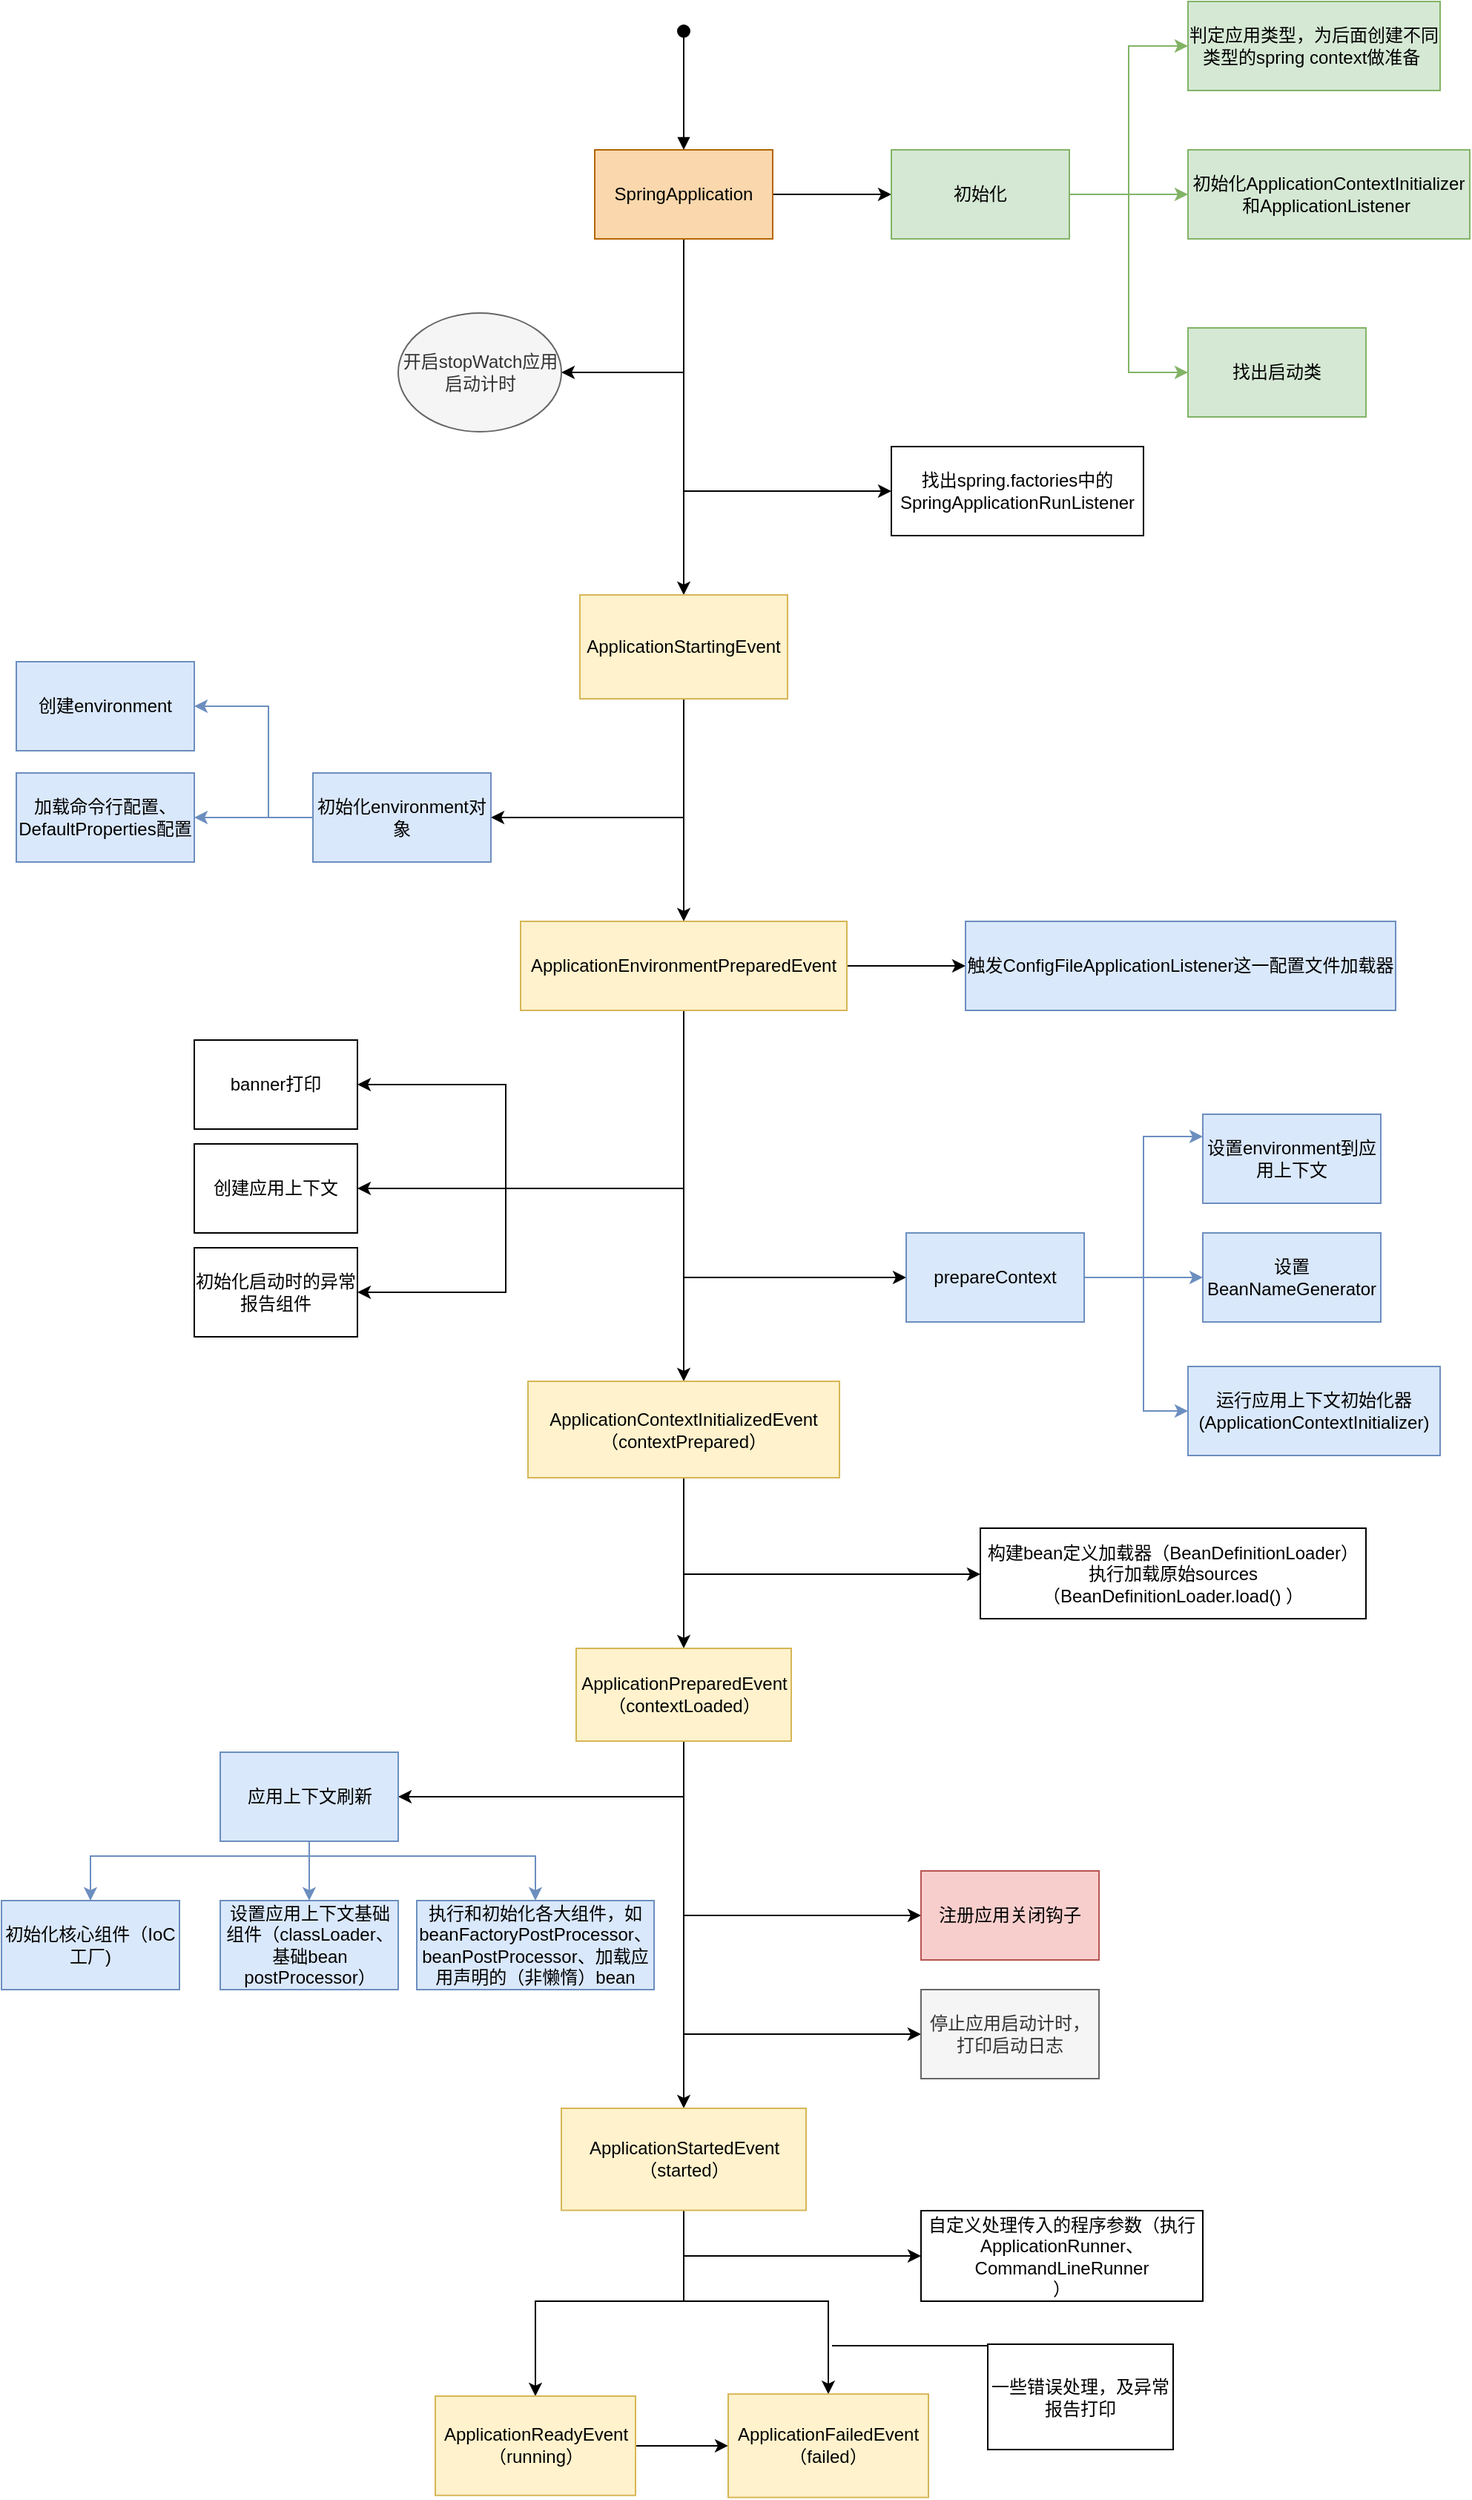<mxfile version="20.2.3" type="device"><diagram id="SwSoEqtsv3BrpRv4p8_Y" name="第 1 页"><mxGraphModel dx="2197" dy="796" grid="1" gridSize="10" guides="1" tooltips="1" connect="1" arrows="1" fold="1" page="1" pageScale="1" pageWidth="827" pageHeight="1169" math="0" shadow="0"><root><mxCell id="0"/><mxCell id="1" parent="0"/><mxCell id="d1EssZbmU8DvgIKIGwSA-3" value="" style="edgeStyle=orthogonalEdgeStyle;rounded=0;orthogonalLoop=1;jettySize=auto;html=1;" parent="1" source="d1EssZbmU8DvgIKIGwSA-1" target="d1EssZbmU8DvgIKIGwSA-2" edge="1"><mxGeometry relative="1" as="geometry"/></mxCell><mxCell id="d1EssZbmU8DvgIKIGwSA-23" value="" style="edgeStyle=orthogonalEdgeStyle;rounded=0;orthogonalLoop=1;jettySize=auto;html=1;" parent="1" source="d1EssZbmU8DvgIKIGwSA-1" target="d1EssZbmU8DvgIKIGwSA-22" edge="1"><mxGeometry relative="1" as="geometry"/></mxCell><mxCell id="d1EssZbmU8DvgIKIGwSA-32" style="edgeStyle=orthogonalEdgeStyle;rounded=0;orthogonalLoop=1;jettySize=auto;html=1;entryX=0;entryY=0.5;entryDx=0;entryDy=0;" parent="1" source="d1EssZbmU8DvgIKIGwSA-1" target="d1EssZbmU8DvgIKIGwSA-33" edge="1"><mxGeometry relative="1" as="geometry"><mxPoint x="440" y="540" as="targetPoint"/><Array as="points"><mxPoint x="300" y="470"/></Array></mxGeometry></mxCell><mxCell id="d1EssZbmU8DvgIKIGwSA-47" value="" style="edgeStyle=orthogonalEdgeStyle;rounded=0;orthogonalLoop=1;jettySize=auto;html=1;" parent="1" source="d1EssZbmU8DvgIKIGwSA-1" target="d1EssZbmU8DvgIKIGwSA-46" edge="1"><mxGeometry relative="1" as="geometry"><Array as="points"><mxPoint x="300" y="390"/></Array></mxGeometry></mxCell><mxCell id="d1EssZbmU8DvgIKIGwSA-1" value="SpringApplication" style="rounded=0;whiteSpace=wrap;html=1;fillColor=#fad7ac;strokeColor=#b46504;" parent="1" vertex="1"><mxGeometry x="240" y="240" width="120" height="60" as="geometry"/></mxCell><mxCell id="d1EssZbmU8DvgIKIGwSA-10" value="" style="edgeStyle=orthogonalEdgeStyle;rounded=0;orthogonalLoop=1;jettySize=auto;html=1;" parent="1" source="d1EssZbmU8DvgIKIGwSA-2" target="d1EssZbmU8DvgIKIGwSA-9" edge="1"><mxGeometry relative="1" as="geometry"/></mxCell><mxCell id="d1EssZbmU8DvgIKIGwSA-34" style="edgeStyle=orthogonalEdgeStyle;rounded=0;orthogonalLoop=1;jettySize=auto;html=1;entryX=1;entryY=0.5;entryDx=0;entryDy=0;" parent="1" source="d1EssZbmU8DvgIKIGwSA-2" target="d1EssZbmU8DvgIKIGwSA-36" edge="1"><mxGeometry relative="1" as="geometry"><mxPoint x="520" y="690" as="targetPoint"/><Array as="points"><mxPoint x="300" y="690"/></Array></mxGeometry></mxCell><mxCell id="d1EssZbmU8DvgIKIGwSA-2" value="ApplicationStartingEvent" style="rounded=0;whiteSpace=wrap;html=1;fillColor=#fff2cc;strokeColor=#d6b656;" parent="1" vertex="1"><mxGeometry x="230" y="540" width="140" height="70" as="geometry"/></mxCell><mxCell id="d1EssZbmU8DvgIKIGwSA-7" value="" style="html=1;verticalAlign=bottom;startArrow=oval;startFill=1;endArrow=block;startSize=8;rounded=0;entryX=0.5;entryY=0;entryDx=0;entryDy=0;" parent="1" target="d1EssZbmU8DvgIKIGwSA-1" edge="1"><mxGeometry width="60" relative="1" as="geometry"><mxPoint x="300" y="160" as="sourcePoint"/><mxPoint x="390" y="50" as="targetPoint"/></mxGeometry></mxCell><mxCell id="d1EssZbmU8DvgIKIGwSA-12" value="" style="edgeStyle=orthogonalEdgeStyle;rounded=0;orthogonalLoop=1;jettySize=auto;html=1;" parent="1" source="d1EssZbmU8DvgIKIGwSA-9" target="d1EssZbmU8DvgIKIGwSA-11" edge="1"><mxGeometry relative="1" as="geometry"/></mxCell><mxCell id="d1EssZbmU8DvgIKIGwSA-45" value="" style="edgeStyle=orthogonalEdgeStyle;rounded=0;orthogonalLoop=1;jettySize=auto;html=1;" parent="1" source="d1EssZbmU8DvgIKIGwSA-9" target="d1EssZbmU8DvgIKIGwSA-44" edge="1"><mxGeometry relative="1" as="geometry"/></mxCell><mxCell id="d1EssZbmU8DvgIKIGwSA-49" value="" style="edgeStyle=orthogonalEdgeStyle;rounded=0;orthogonalLoop=1;jettySize=auto;html=1;entryX=1;entryY=0.5;entryDx=0;entryDy=0;" parent="1" target="d1EssZbmU8DvgIKIGwSA-48" edge="1"><mxGeometry relative="1" as="geometry"><mxPoint x="300" y="820" as="sourcePoint"/><Array as="points"><mxPoint x="300" y="940"/></Array></mxGeometry></mxCell><mxCell id="d1EssZbmU8DvgIKIGwSA-51" value="" style="edgeStyle=orthogonalEdgeStyle;rounded=0;orthogonalLoop=1;jettySize=auto;html=1;entryX=1;entryY=0.5;entryDx=0;entryDy=0;" parent="1" target="d1EssZbmU8DvgIKIGwSA-50" edge="1"><mxGeometry relative="1" as="geometry"><mxPoint x="300" y="820" as="sourcePoint"/><Array as="points"><mxPoint x="300" y="940"/><mxPoint x="180" y="940"/><mxPoint x="180" y="870"/></Array></mxGeometry></mxCell><mxCell id="d1EssZbmU8DvgIKIGwSA-53" value="" style="edgeStyle=orthogonalEdgeStyle;rounded=0;orthogonalLoop=1;jettySize=auto;html=1;exitX=0.5;exitY=1;exitDx=0;exitDy=0;" parent="1" source="d1EssZbmU8DvgIKIGwSA-9" target="d1EssZbmU8DvgIKIGwSA-52" edge="1"><mxGeometry relative="1" as="geometry"><mxPoint x="320" y="810" as="sourcePoint"/><Array as="points"><mxPoint x="300" y="940"/><mxPoint x="180" y="940"/><mxPoint x="180" y="1010"/></Array></mxGeometry></mxCell><mxCell id="3a_epe5OYjExKKSM-6A9-2" value="" style="edgeStyle=orthogonalEdgeStyle;rounded=0;orthogonalLoop=1;jettySize=auto;html=1;" edge="1" parent="1" source="d1EssZbmU8DvgIKIGwSA-9" target="3a_epe5OYjExKKSM-6A9-1"><mxGeometry relative="1" as="geometry"><Array as="points"><mxPoint x="300" y="1000"/></Array></mxGeometry></mxCell><mxCell id="d1EssZbmU8DvgIKIGwSA-9" value="ApplicationEnvironmentPreparedEvent" style="rounded=0;whiteSpace=wrap;html=1;fillColor=#fff2cc;strokeColor=#d6b656;" parent="1" vertex="1"><mxGeometry x="190" y="760" width="220" height="60" as="geometry"/></mxCell><mxCell id="d1EssZbmU8DvgIKIGwSA-14" value="" style="edgeStyle=orthogonalEdgeStyle;rounded=0;orthogonalLoop=1;jettySize=auto;html=1;" parent="1" source="d1EssZbmU8DvgIKIGwSA-11" target="d1EssZbmU8DvgIKIGwSA-13" edge="1"><mxGeometry relative="1" as="geometry"/></mxCell><mxCell id="3a_epe5OYjExKKSM-6A9-13" value="" style="edgeStyle=orthogonalEdgeStyle;rounded=0;orthogonalLoop=1;jettySize=auto;html=1;" edge="1" parent="1" source="d1EssZbmU8DvgIKIGwSA-11" target="3a_epe5OYjExKKSM-6A9-12"><mxGeometry relative="1" as="geometry"><Array as="points"><mxPoint x="300" y="1200"/></Array></mxGeometry></mxCell><mxCell id="d1EssZbmU8DvgIKIGwSA-11" value="ApplicationContextInitializedEvent（contextPrepared）" style="whiteSpace=wrap;html=1;rounded=0;fillColor=#fff2cc;strokeColor=#d6b656;" parent="1" vertex="1"><mxGeometry x="195" y="1070" width="210" height="65" as="geometry"/></mxCell><mxCell id="d1EssZbmU8DvgIKIGwSA-16" value="" style="edgeStyle=orthogonalEdgeStyle;rounded=0;orthogonalLoop=1;jettySize=auto;html=1;" parent="1" source="d1EssZbmU8DvgIKIGwSA-13" target="d1EssZbmU8DvgIKIGwSA-15" edge="1"><mxGeometry relative="1" as="geometry"/></mxCell><mxCell id="3a_epe5OYjExKKSM-6A9-14" style="edgeStyle=orthogonalEdgeStyle;rounded=0;orthogonalLoop=1;jettySize=auto;html=1;" edge="1" parent="1" source="d1EssZbmU8DvgIKIGwSA-13" target="3a_epe5OYjExKKSM-6A9-15"><mxGeometry relative="1" as="geometry"><mxPoint x="110" y="1380" as="targetPoint"/><Array as="points"><mxPoint x="300" y="1350"/></Array></mxGeometry></mxCell><mxCell id="3a_epe5OYjExKKSM-6A9-26" value="" style="edgeStyle=orthogonalEdgeStyle;rounded=0;orthogonalLoop=1;jettySize=auto;html=1;entryX=0;entryY=0.5;entryDx=0;entryDy=0;" edge="1" parent="1" source="d1EssZbmU8DvgIKIGwSA-13" target="3a_epe5OYjExKKSM-6A9-25"><mxGeometry relative="1" as="geometry"><Array as="points"><mxPoint x="300" y="1430"/></Array></mxGeometry></mxCell><mxCell id="3a_epe5OYjExKKSM-6A9-29" value="" style="edgeStyle=orthogonalEdgeStyle;rounded=0;orthogonalLoop=1;jettySize=auto;html=1;" edge="1" parent="1" source="d1EssZbmU8DvgIKIGwSA-13" target="3a_epe5OYjExKKSM-6A9-28"><mxGeometry relative="1" as="geometry"><Array as="points"><mxPoint x="300" y="1510"/></Array></mxGeometry></mxCell><mxCell id="d1EssZbmU8DvgIKIGwSA-13" value="ApplicationPreparedEvent（contextLoaded）" style="whiteSpace=wrap;html=1;rounded=0;fillColor=#fff2cc;strokeColor=#d6b656;" parent="1" vertex="1"><mxGeometry x="227.5" y="1250" width="145" height="62.5" as="geometry"/></mxCell><mxCell id="d1EssZbmU8DvgIKIGwSA-18" value="" style="edgeStyle=orthogonalEdgeStyle;rounded=0;orthogonalLoop=1;jettySize=auto;html=1;" parent="1" source="d1EssZbmU8DvgIKIGwSA-15" target="d1EssZbmU8DvgIKIGwSA-17" edge="1"><mxGeometry relative="1" as="geometry"><Array as="points"><mxPoint x="300" y="1690"/><mxPoint x="200" y="1690"/></Array></mxGeometry></mxCell><mxCell id="3a_epe5OYjExKKSM-6A9-31" style="edgeStyle=orthogonalEdgeStyle;rounded=0;orthogonalLoop=1;jettySize=auto;html=1;entryX=0;entryY=0.5;entryDx=0;entryDy=0;" edge="1" parent="1" source="d1EssZbmU8DvgIKIGwSA-15" target="3a_epe5OYjExKKSM-6A9-32"><mxGeometry relative="1" as="geometry"><mxPoint x="460" y="1660" as="targetPoint"/><Array as="points"><mxPoint x="300" y="1660"/></Array></mxGeometry></mxCell><mxCell id="3a_epe5OYjExKKSM-6A9-35" style="edgeStyle=orthogonalEdgeStyle;rounded=0;orthogonalLoop=1;jettySize=auto;html=1;entryX=0.5;entryY=0;entryDx=0;entryDy=0;" edge="1" parent="1" source="d1EssZbmU8DvgIKIGwSA-15" target="d1EssZbmU8DvgIKIGwSA-19"><mxGeometry relative="1" as="geometry"><Array as="points"><mxPoint x="300" y="1690"/><mxPoint x="398" y="1690"/></Array></mxGeometry></mxCell><mxCell id="d1EssZbmU8DvgIKIGwSA-15" value="ApplicationStartedEvent（started）" style="whiteSpace=wrap;html=1;rounded=0;fillColor=#fff2cc;strokeColor=#d6b656;" parent="1" vertex="1"><mxGeometry x="217.5" y="1560" width="165" height="68.75" as="geometry"/></mxCell><mxCell id="d1EssZbmU8DvgIKIGwSA-20" value="" style="edgeStyle=orthogonalEdgeStyle;rounded=0;orthogonalLoop=1;jettySize=auto;html=1;" parent="1" source="d1EssZbmU8DvgIKIGwSA-17" target="d1EssZbmU8DvgIKIGwSA-19" edge="1"><mxGeometry relative="1" as="geometry"/></mxCell><mxCell id="d1EssZbmU8DvgIKIGwSA-17" value="ApplicationReadyEvent（running）" style="whiteSpace=wrap;html=1;rounded=0;fillColor=#fff2cc;strokeColor=#d6b656;" parent="1" vertex="1"><mxGeometry x="132.5" y="1754" width="135" height="66.88" as="geometry"/></mxCell><mxCell id="d1EssZbmU8DvgIKIGwSA-19" value="ApplicationFailedEvent（failed）" style="whiteSpace=wrap;html=1;rounded=0;fillColor=#fff2cc;strokeColor=#d6b656;" parent="1" vertex="1"><mxGeometry x="330" y="1752.6" width="135" height="69.68" as="geometry"/></mxCell><mxCell id="d1EssZbmU8DvgIKIGwSA-21" style="edgeStyle=orthogonalEdgeStyle;rounded=0;orthogonalLoop=1;jettySize=auto;html=1;exitX=0.5;exitY=1;exitDx=0;exitDy=0;" parent="1" source="d1EssZbmU8DvgIKIGwSA-11" target="d1EssZbmU8DvgIKIGwSA-11" edge="1"><mxGeometry relative="1" as="geometry"/></mxCell><mxCell id="d1EssZbmU8DvgIKIGwSA-27" value="" style="edgeStyle=orthogonalEdgeStyle;rounded=0;orthogonalLoop=1;jettySize=auto;html=1;entryX=0;entryY=0.5;entryDx=0;entryDy=0;fillColor=#d5e8d4;strokeColor=#82b366;" parent="1" source="d1EssZbmU8DvgIKIGwSA-22" target="d1EssZbmU8DvgIKIGwSA-26" edge="1"><mxGeometry relative="1" as="geometry"><mxPoint x="610" y="180" as="targetPoint"/></mxGeometry></mxCell><mxCell id="d1EssZbmU8DvgIKIGwSA-28" style="edgeStyle=orthogonalEdgeStyle;rounded=0;orthogonalLoop=1;jettySize=auto;html=1;entryX=0;entryY=0.5;entryDx=0;entryDy=0;fillColor=#d5e8d4;strokeColor=#82b366;" parent="1" source="d1EssZbmU8DvgIKIGwSA-22" target="d1EssZbmU8DvgIKIGwSA-29" edge="1"><mxGeometry relative="1" as="geometry"><mxPoint x="600" y="170" as="targetPoint"/></mxGeometry></mxCell><mxCell id="d1EssZbmU8DvgIKIGwSA-30" style="edgeStyle=orthogonalEdgeStyle;rounded=0;orthogonalLoop=1;jettySize=auto;html=1;entryX=0;entryY=0.5;entryDx=0;entryDy=0;fillColor=#d5e8d4;strokeColor=#82b366;" parent="1" source="d1EssZbmU8DvgIKIGwSA-22" target="d1EssZbmU8DvgIKIGwSA-31" edge="1"><mxGeometry relative="1" as="geometry"><mxPoint x="600" y="390" as="targetPoint"/></mxGeometry></mxCell><mxCell id="d1EssZbmU8DvgIKIGwSA-22" value="初始化" style="whiteSpace=wrap;html=1;rounded=0;fillColor=#d5e8d4;strokeColor=#82b366;" parent="1" vertex="1"><mxGeometry x="440" y="240" width="120" height="60" as="geometry"/></mxCell><mxCell id="d1EssZbmU8DvgIKIGwSA-26" value="初始化ApplicationContextInitializer和ApplicationListener&amp;nbsp;" style="whiteSpace=wrap;html=1;rounded=0;fillColor=#d5e8d4;strokeColor=#82b366;" parent="1" vertex="1"><mxGeometry x="640" y="240" width="190" height="60" as="geometry"/></mxCell><mxCell id="d1EssZbmU8DvgIKIGwSA-29" value="判定应用类型，为后面创建不同类型的spring context做准备&amp;nbsp;" style="rounded=0;whiteSpace=wrap;html=1;fillColor=#d5e8d4;strokeColor=#82b366;" parent="1" vertex="1"><mxGeometry x="640" y="140" width="170" height="60" as="geometry"/></mxCell><mxCell id="d1EssZbmU8DvgIKIGwSA-31" value="找出启动类" style="rounded=0;whiteSpace=wrap;html=1;fillColor=#d5e8d4;strokeColor=#82b366;" parent="1" vertex="1"><mxGeometry x="640" y="360" width="120" height="60" as="geometry"/></mxCell><mxCell id="d1EssZbmU8DvgIKIGwSA-33" value="找出spring.factories中的SpringApplicationRunListener" style="rounded=0;whiteSpace=wrap;html=1;" parent="1" vertex="1"><mxGeometry x="440" y="440" width="170" height="60" as="geometry"/></mxCell><mxCell id="d1EssZbmU8DvgIKIGwSA-35" value="创建environment" style="rounded=0;whiteSpace=wrap;html=1;fillColor=#dae8fc;strokeColor=#6c8ebf;" parent="1" vertex="1"><mxGeometry x="-150" y="585" width="120" height="60" as="geometry"/></mxCell><mxCell id="d1EssZbmU8DvgIKIGwSA-37" style="edgeStyle=orthogonalEdgeStyle;rounded=0;orthogonalLoop=1;jettySize=auto;html=1;entryX=1;entryY=0.5;entryDx=0;entryDy=0;fillColor=#dae8fc;strokeColor=#6c8ebf;" parent="1" source="d1EssZbmU8DvgIKIGwSA-36" target="d1EssZbmU8DvgIKIGwSA-35" edge="1"><mxGeometry relative="1" as="geometry"><Array as="points"><mxPoint x="20" y="690"/><mxPoint x="20" y="615"/></Array></mxGeometry></mxCell><mxCell id="d1EssZbmU8DvgIKIGwSA-39" value="" style="edgeStyle=orthogonalEdgeStyle;rounded=0;orthogonalLoop=1;jettySize=auto;html=1;fillColor=#dae8fc;strokeColor=#6c8ebf;" parent="1" source="d1EssZbmU8DvgIKIGwSA-36" target="d1EssZbmU8DvgIKIGwSA-38" edge="1"><mxGeometry relative="1" as="geometry"/></mxCell><mxCell id="d1EssZbmU8DvgIKIGwSA-36" value="初始化environment对象" style="rounded=0;whiteSpace=wrap;html=1;fillColor=#dae8fc;strokeColor=#6c8ebf;" parent="1" vertex="1"><mxGeometry x="50" y="660" width="120" height="60" as="geometry"/></mxCell><mxCell id="d1EssZbmU8DvgIKIGwSA-38" value="加载命令行配置、DefaultProperties配置" style="whiteSpace=wrap;html=1;rounded=0;fillColor=#dae8fc;strokeColor=#6c8ebf;" parent="1" vertex="1"><mxGeometry x="-150" y="660" width="120" height="60" as="geometry"/></mxCell><mxCell id="d1EssZbmU8DvgIKIGwSA-44" value="触发ConfigFileApplicationListener这一配置文件加载器" style="rounded=0;whiteSpace=wrap;html=1;fillColor=#dae8fc;strokeColor=#6c8ebf;" parent="1" vertex="1"><mxGeometry x="490" y="760" width="290" height="60" as="geometry"/></mxCell><mxCell id="d1EssZbmU8DvgIKIGwSA-46" value="开启stopWatch应用启动计时" style="ellipse;whiteSpace=wrap;html=1;rounded=0;fillColor=#f5f5f5;strokeColor=#666666;fontColor=#333333;" parent="1" vertex="1"><mxGeometry x="107.5" y="350" width="110" height="80" as="geometry"/></mxCell><mxCell id="d1EssZbmU8DvgIKIGwSA-48" value="创建应用上下文" style="whiteSpace=wrap;html=1;rounded=0;" parent="1" vertex="1"><mxGeometry x="-30" y="910" width="110" height="60" as="geometry"/></mxCell><mxCell id="d1EssZbmU8DvgIKIGwSA-50" value="banner打印" style="whiteSpace=wrap;html=1;rounded=0;" parent="1" vertex="1"><mxGeometry x="-30" y="840" width="110" height="60" as="geometry"/></mxCell><mxCell id="d1EssZbmU8DvgIKIGwSA-52" value="初始化启动时的异常报告组件" style="whiteSpace=wrap;html=1;rounded=0;" parent="1" vertex="1"><mxGeometry x="-30" y="980" width="110" height="60" as="geometry"/></mxCell><mxCell id="3a_epe5OYjExKKSM-6A9-7" value="" style="edgeStyle=orthogonalEdgeStyle;rounded=0;orthogonalLoop=1;jettySize=auto;html=1;fillColor=#dae8fc;strokeColor=#6c8ebf;" edge="1" parent="1" source="3a_epe5OYjExKKSM-6A9-1" target="3a_epe5OYjExKKSM-6A9-6"><mxGeometry relative="1" as="geometry"><Array as="points"><mxPoint x="610" y="1000"/><mxPoint x="610" y="1090"/></Array></mxGeometry></mxCell><mxCell id="3a_epe5OYjExKKSM-6A9-8" style="edgeStyle=orthogonalEdgeStyle;rounded=0;orthogonalLoop=1;jettySize=auto;html=1;entryX=0;entryY=0.25;entryDx=0;entryDy=0;fillColor=#dae8fc;strokeColor=#6c8ebf;" edge="1" parent="1" source="3a_epe5OYjExKKSM-6A9-1" target="3a_epe5OYjExKKSM-6A9-3"><mxGeometry relative="1" as="geometry"/></mxCell><mxCell id="3a_epe5OYjExKKSM-6A9-10" value="" style="edgeStyle=orthogonalEdgeStyle;rounded=0;orthogonalLoop=1;jettySize=auto;html=1;fillColor=#dae8fc;strokeColor=#6c8ebf;" edge="1" parent="1" source="3a_epe5OYjExKKSM-6A9-1" target="3a_epe5OYjExKKSM-6A9-9"><mxGeometry relative="1" as="geometry"/></mxCell><mxCell id="3a_epe5OYjExKKSM-6A9-1" value="prepareContext" style="whiteSpace=wrap;html=1;rounded=0;fillColor=#dae8fc;strokeColor=#6c8ebf;" vertex="1" parent="1"><mxGeometry x="450" y="970" width="120" height="60" as="geometry"/></mxCell><mxCell id="3a_epe5OYjExKKSM-6A9-3" value="设置environment到应用上下文" style="whiteSpace=wrap;html=1;rounded=0;fillColor=#dae8fc;strokeColor=#6c8ebf;" vertex="1" parent="1"><mxGeometry x="650" y="890" width="120" height="60" as="geometry"/></mxCell><mxCell id="3a_epe5OYjExKKSM-6A9-6" value="运行应用上下文初始化器(ApplicationContextInitializer)" style="whiteSpace=wrap;html=1;rounded=0;fillColor=#dae8fc;strokeColor=#6c8ebf;" vertex="1" parent="1"><mxGeometry x="640" y="1060" width="170" height="60" as="geometry"/></mxCell><mxCell id="3a_epe5OYjExKKSM-6A9-9" value="设置BeanNameGenerator" style="whiteSpace=wrap;html=1;rounded=0;fillColor=#dae8fc;strokeColor=#6c8ebf;" vertex="1" parent="1"><mxGeometry x="650" y="970" width="120" height="60" as="geometry"/></mxCell><mxCell id="3a_epe5OYjExKKSM-6A9-12" value="构建bean定义加载器（BeanDefinitionLoader）&lt;br&gt;执行加载原始sources（BeanDefinitionLoader.load() ）" style="whiteSpace=wrap;html=1;rounded=0;" vertex="1" parent="1"><mxGeometry x="500" y="1169" width="260" height="61" as="geometry"/></mxCell><mxCell id="3a_epe5OYjExKKSM-6A9-17" value="" style="edgeStyle=orthogonalEdgeStyle;rounded=0;orthogonalLoop=1;jettySize=auto;html=1;entryX=0.5;entryY=0;entryDx=0;entryDy=0;fillColor=#dae8fc;strokeColor=#6c8ebf;" edge="1" parent="1" source="3a_epe5OYjExKKSM-6A9-15" target="3a_epe5OYjExKKSM-6A9-18"><mxGeometry relative="1" as="geometry"><Array as="points"><mxPoint x="48" y="1420"/></Array></mxGeometry></mxCell><mxCell id="3a_epe5OYjExKKSM-6A9-19" style="edgeStyle=orthogonalEdgeStyle;rounded=0;orthogonalLoop=1;jettySize=auto;html=1;fillColor=#dae8fc;strokeColor=#6c8ebf;" edge="1" parent="1" source="3a_epe5OYjExKKSM-6A9-15" target="3a_epe5OYjExKKSM-6A9-16"><mxGeometry relative="1" as="geometry"><Array as="points"><mxPoint x="48" y="1390"/><mxPoint x="-100" y="1390"/></Array></mxGeometry></mxCell><mxCell id="3a_epe5OYjExKKSM-6A9-21" style="edgeStyle=orthogonalEdgeStyle;rounded=0;orthogonalLoop=1;jettySize=auto;html=1;entryX=0.5;entryY=0;entryDx=0;entryDy=0;fillColor=#dae8fc;strokeColor=#6c8ebf;" edge="1" parent="1" source="3a_epe5OYjExKKSM-6A9-15" target="3a_epe5OYjExKKSM-6A9-20"><mxGeometry relative="1" as="geometry"><Array as="points"><mxPoint x="48" y="1390"/><mxPoint x="200" y="1390"/></Array></mxGeometry></mxCell><mxCell id="3a_epe5OYjExKKSM-6A9-15" value="应用上下文刷新" style="rounded=0;whiteSpace=wrap;html=1;fillColor=#dae8fc;strokeColor=#6c8ebf;" vertex="1" parent="1"><mxGeometry x="-12.5" y="1320" width="120" height="60" as="geometry"/></mxCell><mxCell id="3a_epe5OYjExKKSM-6A9-16" value="初始化核心组件（IoC工厂)" style="rounded=0;whiteSpace=wrap;html=1;fillColor=#dae8fc;strokeColor=#6c8ebf;" vertex="1" parent="1"><mxGeometry x="-160" y="1420" width="120" height="60" as="geometry"/></mxCell><mxCell id="3a_epe5OYjExKKSM-6A9-18" value="设置应用上下文基础组件（classLoader、基础bean postProcessor）" style="rounded=0;whiteSpace=wrap;html=1;fillColor=#dae8fc;strokeColor=#6c8ebf;" vertex="1" parent="1"><mxGeometry x="-12.5" y="1420" width="120" height="60" as="geometry"/></mxCell><mxCell id="3a_epe5OYjExKKSM-6A9-20" value="执行和初始化各大组件，如beanFactoryPostProcessor、beanPostProcessor、加载应用声明的（非懒惰）bean" style="rounded=0;whiteSpace=wrap;html=1;fillColor=#dae8fc;strokeColor=#6c8ebf;" vertex="1" parent="1"><mxGeometry x="120" y="1420" width="160" height="60" as="geometry"/></mxCell><mxCell id="3a_epe5OYjExKKSM-6A9-25" value="注册应用关闭钩子" style="whiteSpace=wrap;html=1;rounded=0;fillColor=#f8cecc;strokeColor=#b85450;" vertex="1" parent="1"><mxGeometry x="460" y="1400" width="120" height="60" as="geometry"/></mxCell><mxCell id="3a_epe5OYjExKKSM-6A9-27" value="注册应用关闭钩子" style="whiteSpace=wrap;html=1;rounded=0;fillColor=#f8cecc;strokeColor=#b85450;" vertex="1" parent="1"><mxGeometry x="460" y="1400" width="120" height="60" as="geometry"/></mxCell><mxCell id="3a_epe5OYjExKKSM-6A9-28" value="停止应用启动计时，打印启动日志" style="whiteSpace=wrap;html=1;rounded=0;fillColor=#f5f5f5;fontColor=#333333;strokeColor=#666666;" vertex="1" parent="1"><mxGeometry x="460" y="1480" width="120" height="60" as="geometry"/></mxCell><mxCell id="3a_epe5OYjExKKSM-6A9-32" value="自定义处理传入的程序参数（执行ApplicationRunner、CommandLineRunner&lt;br&gt;）" style="rounded=0;whiteSpace=wrap;html=1;" vertex="1" parent="1"><mxGeometry x="460" y="1629" width="190" height="61" as="geometry"/></mxCell><mxCell id="3a_epe5OYjExKKSM-6A9-37" style="edgeStyle=orthogonalEdgeStyle;rounded=0;orthogonalLoop=1;jettySize=auto;html=1;endArrow=none;endFill=0;" edge="1" parent="1" source="3a_epe5OYjExKKSM-6A9-36"><mxGeometry relative="1" as="geometry"><mxPoint x="400" y="1720" as="targetPoint"/><Array as="points"><mxPoint x="480" y="1720"/><mxPoint x="480" y="1720"/></Array></mxGeometry></mxCell><mxCell id="3a_epe5OYjExKKSM-6A9-36" value="一些错误处理，及异常报告打印" style="whiteSpace=wrap;html=1;rounded=0;" vertex="1" parent="1"><mxGeometry x="505" y="1719" width="125" height="71" as="geometry"/></mxCell></root></mxGraphModel></diagram></mxfile>